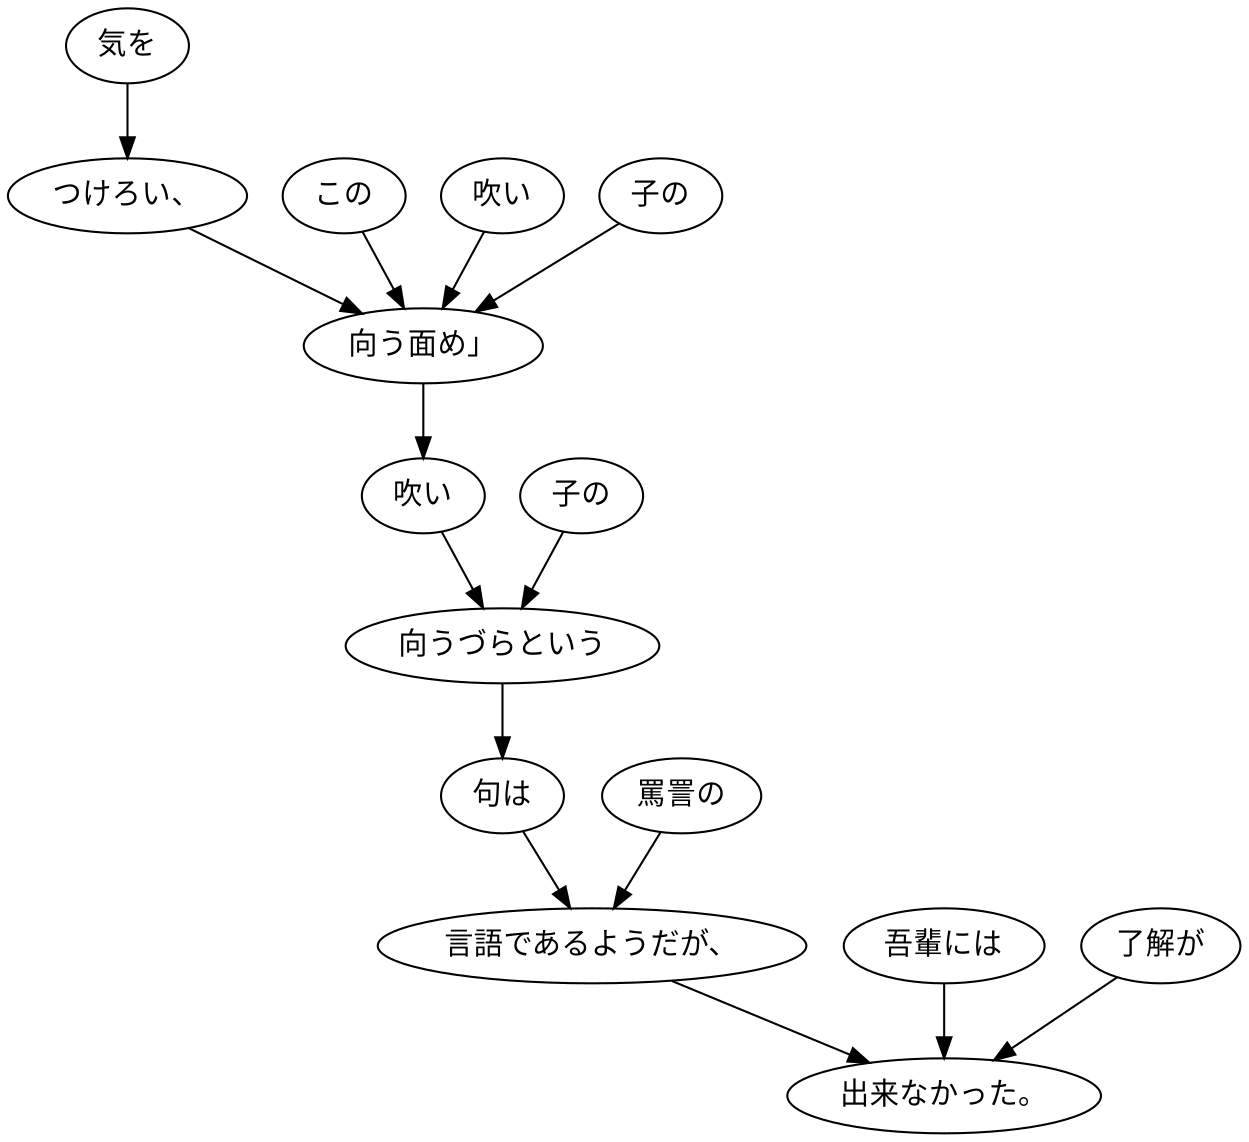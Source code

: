 digraph graph725 {
	node0 [label="気を"];
	node1 [label="つけろい、"];
	node2 [label="この"];
	node3 [label="吹い"];
	node4 [label="子の"];
	node5 [label="向う面め」"];
	node6 [label="吹い"];
	node7 [label="子の"];
	node8 [label="向うづらという"];
	node9 [label="句は"];
	node10 [label="罵詈の"];
	node11 [label="言語であるようだが、"];
	node12 [label="吾輩には"];
	node13 [label="了解が"];
	node14 [label="出来なかった。"];
	node0 -> node1;
	node1 -> node5;
	node2 -> node5;
	node3 -> node5;
	node4 -> node5;
	node5 -> node6;
	node6 -> node8;
	node7 -> node8;
	node8 -> node9;
	node9 -> node11;
	node10 -> node11;
	node11 -> node14;
	node12 -> node14;
	node13 -> node14;
}
